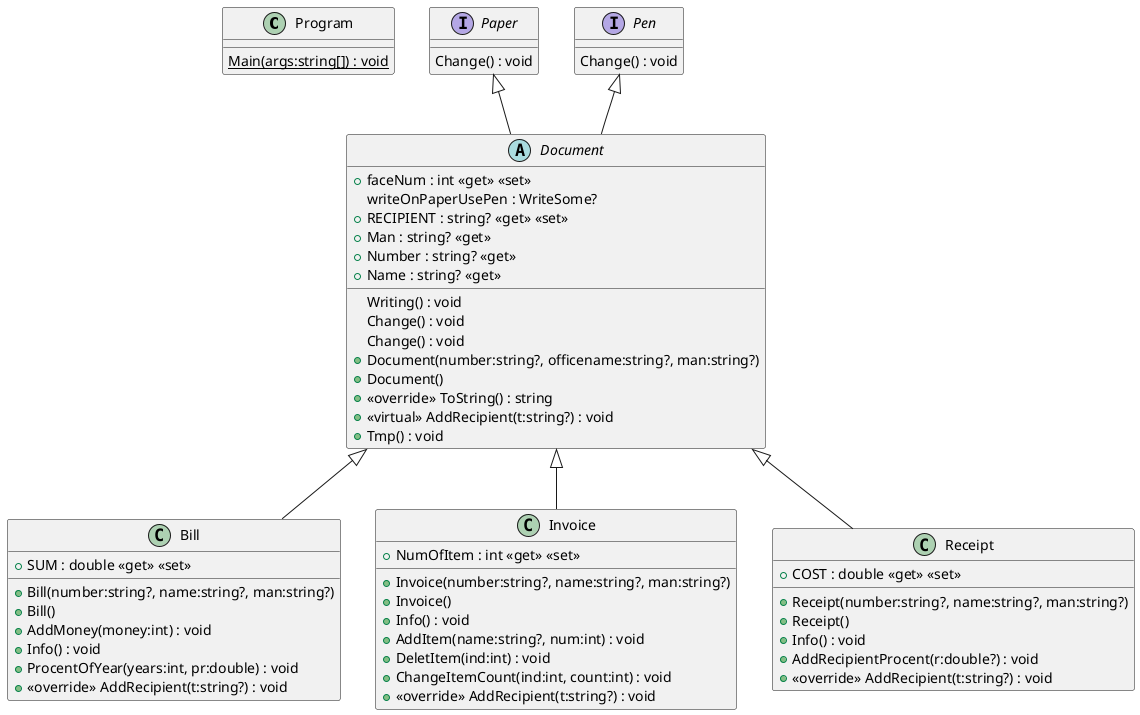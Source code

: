 @startuml
class Program {
    {static} Main(args:string[]) : void
}
class Bill {
    + Bill(number:string?, name:string?, man:string?)
    + Bill()
    + SUM : double <<get>> <<set>>
    + AddMoney(money:int) : void
    + Info() : void
    + ProcentOfYear(years:int, pr:double) : void
    + <<override>> AddRecipient(t:string?) : void
}
Document <|-- Bill
interface Paper {
    Change() : void
}
interface Pen {
    Change() : void
}
abstract class Document {
    + faceNum : int <<get>> <<set>>
    writeOnPaperUsePen : WriteSome?
    Writing() : void
    Change() : void
    Change() : void
    + RECIPIENT : string? <<get>> <<set>>
    + Man : string? <<get>>
    + Number : string? <<get>>
    + Name : string? <<get>>
    + Document(number:string?, officename:string?, man:string?)
    + Document()
    + <<override>> ToString() : string
    + <<virtual>> AddRecipient(t:string?) : void
    + Tmp() : void
}
Paper <|-- Document
Pen <|-- Document
class Invoice {
    + NumOfItem : int <<get>> <<set>>
    + Invoice(number:string?, name:string?, man:string?)
    + Invoice()
    + Info() : void
    + AddItem(name:string?, num:int) : void
    + DeletItem(ind:int) : void
    + ChangeItemCount(ind:int, count:int) : void
    + <<override>> AddRecipient(t:string?) : void
}
Document <|-- Invoice
class Receipt {
    + Receipt(number:string?, name:string?, man:string?)
    + Receipt()
    + COST : double <<get>> <<set>>
    + Info() : void
    + AddRecipientProcent(r:double?) : void
    + <<override>> AddRecipient(t:string?) : void
}
Document <|-- Receipt
@enduml
